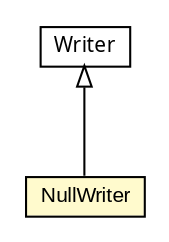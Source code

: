 #!/usr/local/bin/dot
#
# Class diagram 
# Generated by UMLGraph version 5.1 (http://www.umlgraph.org/)
#

digraph G {
	edge [fontname="arial",fontsize=10,labelfontname="arial",labelfontsize=10];
	node [fontname="arial",fontsize=10,shape=plaintext];
	nodesep=0.25;
	ranksep=0.5;
	// com.helger.jcodemodel.util.NullWriter
	c14032 [label=<<table title="com.helger.jcodemodel.util.NullWriter" border="0" cellborder="1" cellspacing="0" cellpadding="2" port="p" bgcolor="lemonChiffon" href="./NullWriter.html">
		<tr><td><table border="0" cellspacing="0" cellpadding="1">
<tr><td align="center" balign="center"> NullWriter </td></tr>
		</table></td></tr>
		</table>>, fontname="arial", fontcolor="black", fontsize=10.0];
	//com.helger.jcodemodel.util.NullWriter extends java.io.Writer
	c14050:p -> c14032:p [dir=back,arrowtail=empty];
	// java.io.Writer
	c14050 [label=<<table title="java.io.Writer" border="0" cellborder="1" cellspacing="0" cellpadding="2" port="p" href="http://download.oracle.com/javase/6/docs/api/java/io/Writer.html">
		<tr><td><table border="0" cellspacing="0" cellpadding="1">
<tr><td align="center" balign="center"><font face="ariali"> Writer </font></td></tr>
		</table></td></tr>
		</table>>, fontname="arial", fontcolor="black", fontsize=10.0];
}

